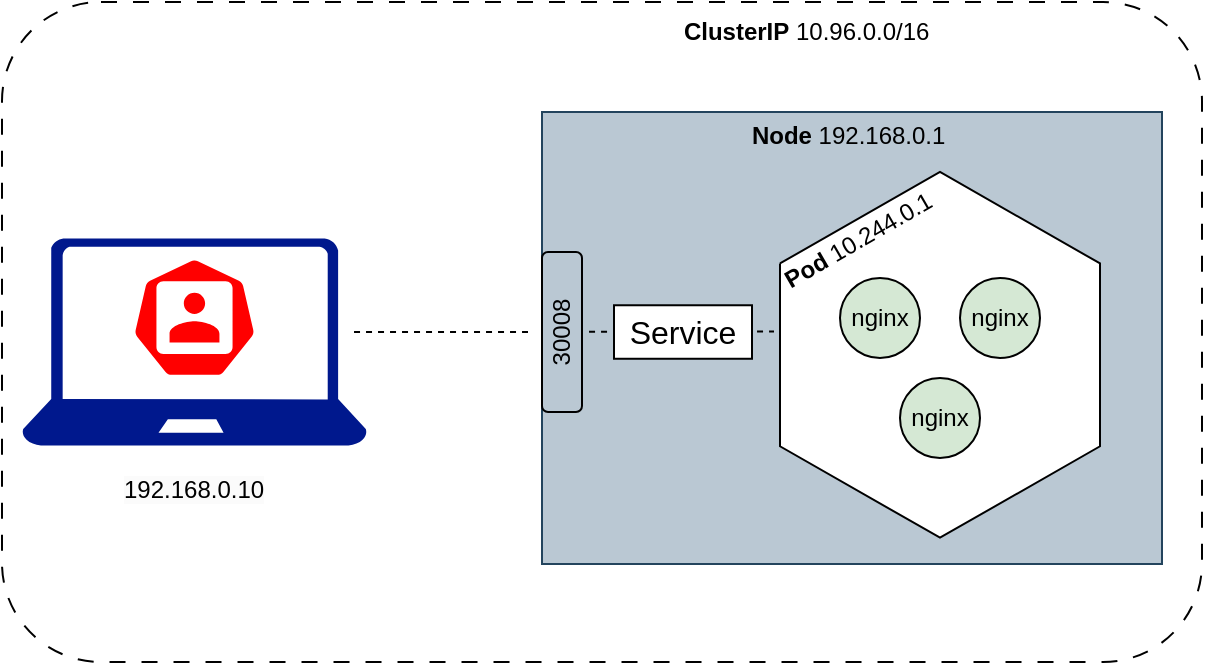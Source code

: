 <mxfile version="22.1.16" type="github">
  <diagram name="Page-1" id="ux_PUUvleqaBWZlEBw-f">
    <mxGraphModel dx="792" dy="1878" grid="1" gridSize="10" guides="1" tooltips="1" connect="1" arrows="1" fold="1" page="1" pageScale="1" pageWidth="850" pageHeight="1100" math="0" shadow="0">
      <root>
        <mxCell id="0" />
        <mxCell id="1" parent="0" />
        <mxCell id="RruQv3TNjF2r6rg1G-1i-1" value="" style="sketch=0;html=1;dashed=0;whitespace=wrap;fillColor=#FF0000;strokeColor=#ffffff;points=[[0.005,0.63,0],[0.1,0.2,0],[0.9,0.2,0],[0.5,0,0],[0.995,0.63,0],[0.72,0.99,0],[0.5,1,0],[0.28,0.99,0]];verticalLabelPosition=bottom;align=center;verticalAlign=top;shape=mxgraph.kubernetes.icon;prIcon=user;spacing=-4;" parent="1" vertex="1">
          <mxGeometry x="154.53" y="-737.65" width="63.44" height="60.9" as="geometry" />
        </mxCell>
        <mxCell id="RruQv3TNjF2r6rg1G-1i-2" value="" style="rounded=0;whiteSpace=wrap;html=1;fillColor=#bac8d3;strokeColor=#23445d;" parent="1" vertex="1">
          <mxGeometry x="360" y="-810" width="310" height="226" as="geometry" />
        </mxCell>
        <mxCell id="RruQv3TNjF2r6rg1G-1i-3" value="&lt;b&gt;Node&amp;nbsp;&lt;/b&gt;192.168.0.1&lt;b&gt;&amp;nbsp;&lt;/b&gt;" style="text;html=1;strokeColor=none;fillColor=none;align=center;verticalAlign=middle;whiteSpace=wrap;rounded=0;" parent="1" vertex="1">
          <mxGeometry x="440" y="-813" width="150" height="30" as="geometry" />
        </mxCell>
        <mxCell id="RruQv3TNjF2r6rg1G-1i-4" value="" style="verticalLabelPosition=bottom;verticalAlign=top;html=1;shape=mxgraph.basic.polygon;polyCoords=[[0,0.25],[0.5,0],[1,0.25],[1,0.75],[0.5,1],[0,0.75],[0,0.25]];polyline=1;fillColor=default;perimeter=rectanglePerimeter;" parent="1" vertex="1">
          <mxGeometry x="479" y="-780" width="160" height="182.86" as="geometry" />
        </mxCell>
        <mxCell id="RruQv3TNjF2r6rg1G-1i-5" value="nginx" style="ellipse;whiteSpace=wrap;html=1;aspect=fixed;fillColor=#D5E8D4;" parent="1" vertex="1">
          <mxGeometry x="509" y="-727" width="40" height="40" as="geometry" />
        </mxCell>
        <mxCell id="RruQv3TNjF2r6rg1G-1i-6" value="nginx" style="ellipse;whiteSpace=wrap;html=1;aspect=fixed;fillColor=#D5E8D4;" parent="1" vertex="1">
          <mxGeometry x="539" y="-677" width="40" height="40" as="geometry" />
        </mxCell>
        <mxCell id="RruQv3TNjF2r6rg1G-1i-7" value="nginx" style="ellipse;whiteSpace=wrap;html=1;aspect=fixed;fillColor=#D5E8D4;" parent="1" vertex="1">
          <mxGeometry x="569" y="-727" width="40" height="40" as="geometry" />
        </mxCell>
        <mxCell id="RruQv3TNjF2r6rg1G-1i-8" value="&lt;b style=&quot;border-color: var(--border-color); text-align: center;&quot;&gt;Pod&amp;nbsp;&lt;/b&gt;&lt;span style=&quot;border-color: var(--border-color); text-align: center;&quot;&gt;10.244.0.1&lt;/span&gt;" style="text;whiteSpace=wrap;html=1;rotation=-30;" parent="1" vertex="1">
          <mxGeometry x="473.51" y="-762.55" width="99" height="27" as="geometry" />
        </mxCell>
        <mxCell id="RruQv3TNjF2r6rg1G-1i-9" value="" style="rounded=1;whiteSpace=wrap;html=1;fillColor=none;dashed=1;dashPattern=8 8;" parent="1" vertex="1">
          <mxGeometry x="90" y="-865" width="600" height="330" as="geometry" />
        </mxCell>
        <mxCell id="RruQv3TNjF2r6rg1G-1i-10" value="&lt;b&gt;ClusterIP&amp;nbsp;&lt;/b&gt;10.96.0.0/16&lt;b&gt;&amp;nbsp;&lt;/b&gt;" style="text;html=1;strokeColor=none;fillColor=none;align=center;verticalAlign=middle;whiteSpace=wrap;rounded=0;" parent="1" vertex="1">
          <mxGeometry x="419" y="-865" width="150" height="30" as="geometry" />
        </mxCell>
        <mxCell id="RruQv3TNjF2r6rg1G-1i-11" value="" style="sketch=0;aspect=fixed;pointerEvents=1;shadow=0;dashed=0;html=1;strokeColor=none;labelPosition=center;verticalLabelPosition=bottom;verticalAlign=top;align=center;fillColor=#00188D;shape=mxgraph.azure.laptop" parent="1" vertex="1">
          <mxGeometry x="100" y="-746.75" width="172.5" height="103.5" as="geometry" />
        </mxCell>
        <mxCell id="RruQv3TNjF2r6rg1G-1i-12" value="&lt;span style=&quot;color: rgb(0, 0, 0); font-family: Helvetica; font-size: 12px; font-style: normal; font-variant-ligatures: normal; font-variant-caps: normal; font-weight: 400; letter-spacing: normal; orphans: 2; text-align: center; text-indent: 0px; text-transform: none; widows: 2; word-spacing: 0px; -webkit-text-stroke-width: 0px; background-color: rgb(251, 251, 251); text-decoration-thickness: initial; text-decoration-style: initial; text-decoration-color: initial; float: none; display: inline !important;&quot;&gt;192.168.0.10&lt;/span&gt;" style="text;whiteSpace=wrap;html=1;" parent="1" vertex="1">
          <mxGeometry x="148.52" y="-635" width="75.47" height="27.14" as="geometry" />
        </mxCell>
        <mxCell id="RruQv3TNjF2r6rg1G-1i-13" value="30008" style="rounded=1;whiteSpace=wrap;html=1;fillColor=none;rotation=-90;" parent="1" vertex="1">
          <mxGeometry x="330" y="-710" width="80" height="20" as="geometry" />
        </mxCell>
        <mxCell id="RruQv3TNjF2r6rg1G-1i-14" value="" style="endArrow=none;dashed=1;html=1;rounded=0;exitX=1.003;exitY=0.452;exitDx=0;exitDy=0;exitPerimeter=0;entryX=0.5;entryY=0;entryDx=0;entryDy=0;" parent="1" edge="1">
          <mxGeometry width="50" height="50" relative="1" as="geometry">
            <mxPoint x="266.017" y="-699.968" as="sourcePoint" />
            <mxPoint x="353" y="-700" as="targetPoint" />
          </mxGeometry>
        </mxCell>
        <mxCell id="RruQv3TNjF2r6rg1G-1i-15" value="" style="endArrow=none;dashed=1;html=1;rounded=0;exitX=1.003;exitY=0.452;exitDx=0;exitDy=0;exitPerimeter=0;" parent="1" edge="1">
          <mxGeometry width="50" height="50" relative="1" as="geometry">
            <mxPoint x="383.527" y="-700.168" as="sourcePoint" />
            <mxPoint x="476" y="-700.2" as="targetPoint" />
          </mxGeometry>
        </mxCell>
        <mxCell id="RruQv3TNjF2r6rg1G-1i-16" value="&lt;font style=&quot;font-size: 16px;&quot;&gt;Service&lt;/font&gt;" style="rounded=0;whiteSpace=wrap;html=1;" parent="1" vertex="1">
          <mxGeometry x="396" y="-713.37" width="69" height="26.75" as="geometry" />
        </mxCell>
      </root>
    </mxGraphModel>
  </diagram>
</mxfile>
